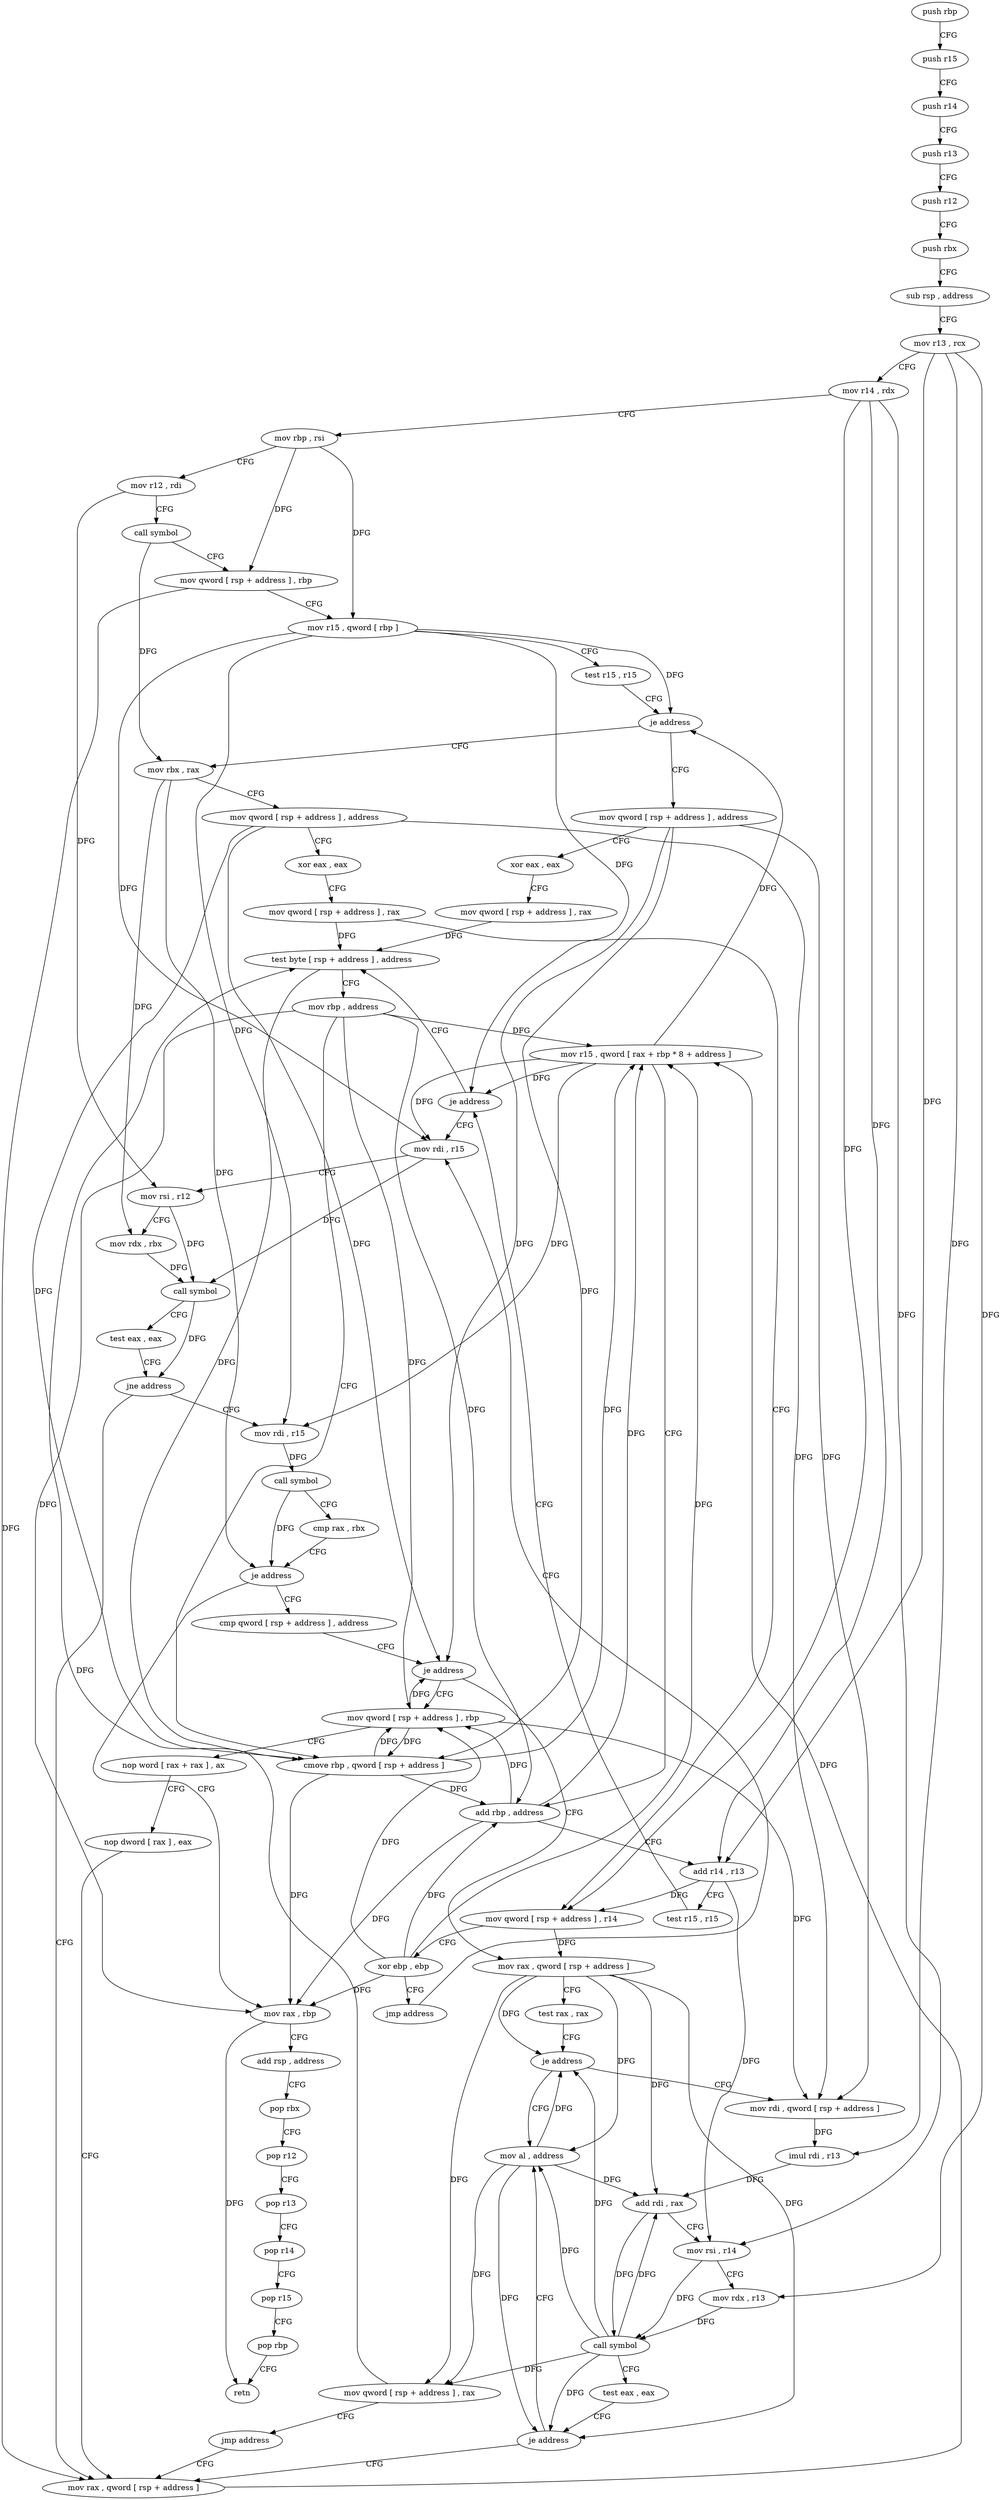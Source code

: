 digraph "func" {
"4224720" [label = "push rbp" ]
"4224721" [label = "push r15" ]
"4224723" [label = "push r14" ]
"4224725" [label = "push r13" ]
"4224727" [label = "push r12" ]
"4224729" [label = "push rbx" ]
"4224730" [label = "sub rsp , address" ]
"4224734" [label = "mov r13 , rcx" ]
"4224737" [label = "mov r14 , rdx" ]
"4224740" [label = "mov rbp , rsi" ]
"4224743" [label = "mov r12 , rdi" ]
"4224746" [label = "call symbol" ]
"4224751" [label = "mov qword [ rsp + address ] , rbp" ]
"4224756" [label = "mov r15 , qword [ rbp ]" ]
"4224760" [label = "test r15 , r15" ]
"4224763" [label = "je address" ]
"4224923" [label = "mov qword [ rsp + address ] , address" ]
"4224769" [label = "mov rbx , rax" ]
"4224932" [label = "xor eax , eax" ]
"4224934" [label = "mov qword [ rsp + address ] , rax" ]
"4224939" [label = "test byte [ rsp + address ] , address" ]
"4224772" [label = "mov qword [ rsp + address ] , address" ]
"4224781" [label = "xor eax , eax" ]
"4224783" [label = "mov qword [ rsp + address ] , rax" ]
"4224788" [label = "mov qword [ rsp + address ] , r14" ]
"4224793" [label = "xor ebp , ebp" ]
"4224795" [label = "jmp address" ]
"4224838" [label = "mov rdi , r15" ]
"4224841" [label = "mov rsi , r12" ]
"4224844" [label = "mov rdx , rbx" ]
"4224847" [label = "call symbol" ]
"4224852" [label = "test eax , eax" ]
"4224854" [label = "jne address" ]
"4224816" [label = "mov rax , qword [ rsp + address ]" ]
"4224856" [label = "mov rdi , r15" ]
"4224821" [label = "mov r15 , qword [ rax + rbp * 8 + address ]" ]
"4224826" [label = "add rbp , address" ]
"4224830" [label = "add r14 , r13" ]
"4224833" [label = "test r15 , r15" ]
"4224836" [label = "je address" ]
"4224859" [label = "call symbol" ]
"4224864" [label = "cmp rax , rbx" ]
"4224867" [label = "je address" ]
"4224957" [label = "mov rax , rbp" ]
"4224869" [label = "cmp qword [ rsp + address ] , address" ]
"4224944" [label = "mov rbp , address" ]
"4224951" [label = "cmove rbp , qword [ rsp + address ]" ]
"4224960" [label = "add rsp , address" ]
"4224964" [label = "pop rbx" ]
"4224965" [label = "pop r12" ]
"4224967" [label = "pop r13" ]
"4224969" [label = "pop r14" ]
"4224971" [label = "pop r15" ]
"4224973" [label = "pop rbp" ]
"4224974" [label = "retn" ]
"4224875" [label = "je address" ]
"4224797" [label = "mov qword [ rsp + address ] , rbp" ]
"4224877" [label = "mov rax , qword [ rsp + address ]" ]
"4224802" [label = "nop word [ rax + rax ] , ax" ]
"4224812" [label = "nop dword [ rax ] , eax" ]
"4224882" [label = "test rax , rax" ]
"4224885" [label = "je address" ]
"4224914" [label = "mov al , address" ]
"4224887" [label = "mov rdi , qword [ rsp + address ]" ]
"4224916" [label = "mov qword [ rsp + address ] , rax" ]
"4224921" [label = "jmp address" ]
"4224892" [label = "imul rdi , r13" ]
"4224896" [label = "add rdi , rax" ]
"4224899" [label = "mov rsi , r14" ]
"4224902" [label = "mov rdx , r13" ]
"4224905" [label = "call symbol" ]
"4224910" [label = "test eax , eax" ]
"4224912" [label = "je address" ]
"4224720" -> "4224721" [ label = "CFG" ]
"4224721" -> "4224723" [ label = "CFG" ]
"4224723" -> "4224725" [ label = "CFG" ]
"4224725" -> "4224727" [ label = "CFG" ]
"4224727" -> "4224729" [ label = "CFG" ]
"4224729" -> "4224730" [ label = "CFG" ]
"4224730" -> "4224734" [ label = "CFG" ]
"4224734" -> "4224737" [ label = "CFG" ]
"4224734" -> "4224830" [ label = "DFG" ]
"4224734" -> "4224892" [ label = "DFG" ]
"4224734" -> "4224902" [ label = "DFG" ]
"4224737" -> "4224740" [ label = "CFG" ]
"4224737" -> "4224788" [ label = "DFG" ]
"4224737" -> "4224830" [ label = "DFG" ]
"4224737" -> "4224899" [ label = "DFG" ]
"4224740" -> "4224743" [ label = "CFG" ]
"4224740" -> "4224751" [ label = "DFG" ]
"4224740" -> "4224756" [ label = "DFG" ]
"4224743" -> "4224746" [ label = "CFG" ]
"4224743" -> "4224841" [ label = "DFG" ]
"4224746" -> "4224751" [ label = "CFG" ]
"4224746" -> "4224769" [ label = "DFG" ]
"4224751" -> "4224756" [ label = "CFG" ]
"4224751" -> "4224816" [ label = "DFG" ]
"4224756" -> "4224760" [ label = "CFG" ]
"4224756" -> "4224763" [ label = "DFG" ]
"4224756" -> "4224838" [ label = "DFG" ]
"4224756" -> "4224836" [ label = "DFG" ]
"4224756" -> "4224856" [ label = "DFG" ]
"4224760" -> "4224763" [ label = "CFG" ]
"4224763" -> "4224923" [ label = "CFG" ]
"4224763" -> "4224769" [ label = "CFG" ]
"4224923" -> "4224932" [ label = "CFG" ]
"4224923" -> "4224951" [ label = "DFG" ]
"4224923" -> "4224875" [ label = "DFG" ]
"4224923" -> "4224887" [ label = "DFG" ]
"4224769" -> "4224772" [ label = "CFG" ]
"4224769" -> "4224844" [ label = "DFG" ]
"4224769" -> "4224867" [ label = "DFG" ]
"4224932" -> "4224934" [ label = "CFG" ]
"4224934" -> "4224939" [ label = "DFG" ]
"4224939" -> "4224944" [ label = "CFG" ]
"4224939" -> "4224951" [ label = "DFG" ]
"4224772" -> "4224781" [ label = "CFG" ]
"4224772" -> "4224951" [ label = "DFG" ]
"4224772" -> "4224875" [ label = "DFG" ]
"4224772" -> "4224887" [ label = "DFG" ]
"4224781" -> "4224783" [ label = "CFG" ]
"4224783" -> "4224788" [ label = "CFG" ]
"4224783" -> "4224939" [ label = "DFG" ]
"4224788" -> "4224793" [ label = "CFG" ]
"4224788" -> "4224877" [ label = "DFG" ]
"4224793" -> "4224795" [ label = "CFG" ]
"4224793" -> "4224821" [ label = "DFG" ]
"4224793" -> "4224826" [ label = "DFG" ]
"4224793" -> "4224957" [ label = "DFG" ]
"4224793" -> "4224797" [ label = "DFG" ]
"4224795" -> "4224838" [ label = "CFG" ]
"4224838" -> "4224841" [ label = "CFG" ]
"4224838" -> "4224847" [ label = "DFG" ]
"4224841" -> "4224844" [ label = "CFG" ]
"4224841" -> "4224847" [ label = "DFG" ]
"4224844" -> "4224847" [ label = "DFG" ]
"4224847" -> "4224852" [ label = "CFG" ]
"4224847" -> "4224854" [ label = "DFG" ]
"4224852" -> "4224854" [ label = "CFG" ]
"4224854" -> "4224816" [ label = "CFG" ]
"4224854" -> "4224856" [ label = "CFG" ]
"4224816" -> "4224821" [ label = "DFG" ]
"4224856" -> "4224859" [ label = "DFG" ]
"4224821" -> "4224826" [ label = "CFG" ]
"4224821" -> "4224763" [ label = "DFG" ]
"4224821" -> "4224838" [ label = "DFG" ]
"4224821" -> "4224836" [ label = "DFG" ]
"4224821" -> "4224856" [ label = "DFG" ]
"4224826" -> "4224830" [ label = "CFG" ]
"4224826" -> "4224821" [ label = "DFG" ]
"4224826" -> "4224957" [ label = "DFG" ]
"4224826" -> "4224797" [ label = "DFG" ]
"4224830" -> "4224833" [ label = "CFG" ]
"4224830" -> "4224788" [ label = "DFG" ]
"4224830" -> "4224899" [ label = "DFG" ]
"4224833" -> "4224836" [ label = "CFG" ]
"4224836" -> "4224939" [ label = "CFG" ]
"4224836" -> "4224838" [ label = "CFG" ]
"4224859" -> "4224864" [ label = "CFG" ]
"4224859" -> "4224867" [ label = "DFG" ]
"4224864" -> "4224867" [ label = "CFG" ]
"4224867" -> "4224957" [ label = "CFG" ]
"4224867" -> "4224869" [ label = "CFG" ]
"4224957" -> "4224960" [ label = "CFG" ]
"4224957" -> "4224974" [ label = "DFG" ]
"4224869" -> "4224875" [ label = "CFG" ]
"4224944" -> "4224951" [ label = "CFG" ]
"4224944" -> "4224821" [ label = "DFG" ]
"4224944" -> "4224826" [ label = "DFG" ]
"4224944" -> "4224957" [ label = "DFG" ]
"4224944" -> "4224797" [ label = "DFG" ]
"4224951" -> "4224957" [ label = "DFG" ]
"4224951" -> "4224821" [ label = "DFG" ]
"4224951" -> "4224826" [ label = "DFG" ]
"4224951" -> "4224797" [ label = "DFG" ]
"4224960" -> "4224964" [ label = "CFG" ]
"4224964" -> "4224965" [ label = "CFG" ]
"4224965" -> "4224967" [ label = "CFG" ]
"4224967" -> "4224969" [ label = "CFG" ]
"4224969" -> "4224971" [ label = "CFG" ]
"4224971" -> "4224973" [ label = "CFG" ]
"4224973" -> "4224974" [ label = "CFG" ]
"4224875" -> "4224797" [ label = "CFG" ]
"4224875" -> "4224877" [ label = "CFG" ]
"4224797" -> "4224802" [ label = "CFG" ]
"4224797" -> "4224951" [ label = "DFG" ]
"4224797" -> "4224875" [ label = "DFG" ]
"4224797" -> "4224887" [ label = "DFG" ]
"4224877" -> "4224882" [ label = "CFG" ]
"4224877" -> "4224885" [ label = "DFG" ]
"4224877" -> "4224914" [ label = "DFG" ]
"4224877" -> "4224916" [ label = "DFG" ]
"4224877" -> "4224896" [ label = "DFG" ]
"4224877" -> "4224912" [ label = "DFG" ]
"4224802" -> "4224812" [ label = "CFG" ]
"4224812" -> "4224816" [ label = "CFG" ]
"4224882" -> "4224885" [ label = "CFG" ]
"4224885" -> "4224914" [ label = "CFG" ]
"4224885" -> "4224887" [ label = "CFG" ]
"4224914" -> "4224916" [ label = "DFG" ]
"4224914" -> "4224885" [ label = "DFG" ]
"4224914" -> "4224896" [ label = "DFG" ]
"4224914" -> "4224912" [ label = "DFG" ]
"4224887" -> "4224892" [ label = "DFG" ]
"4224916" -> "4224921" [ label = "CFG" ]
"4224916" -> "4224939" [ label = "DFG" ]
"4224921" -> "4224816" [ label = "CFG" ]
"4224892" -> "4224896" [ label = "DFG" ]
"4224896" -> "4224899" [ label = "CFG" ]
"4224896" -> "4224905" [ label = "DFG" ]
"4224899" -> "4224902" [ label = "CFG" ]
"4224899" -> "4224905" [ label = "DFG" ]
"4224902" -> "4224905" [ label = "DFG" ]
"4224905" -> "4224910" [ label = "CFG" ]
"4224905" -> "4224885" [ label = "DFG" ]
"4224905" -> "4224914" [ label = "DFG" ]
"4224905" -> "4224916" [ label = "DFG" ]
"4224905" -> "4224896" [ label = "DFG" ]
"4224905" -> "4224912" [ label = "DFG" ]
"4224910" -> "4224912" [ label = "CFG" ]
"4224912" -> "4224816" [ label = "CFG" ]
"4224912" -> "4224914" [ label = "CFG" ]
}
